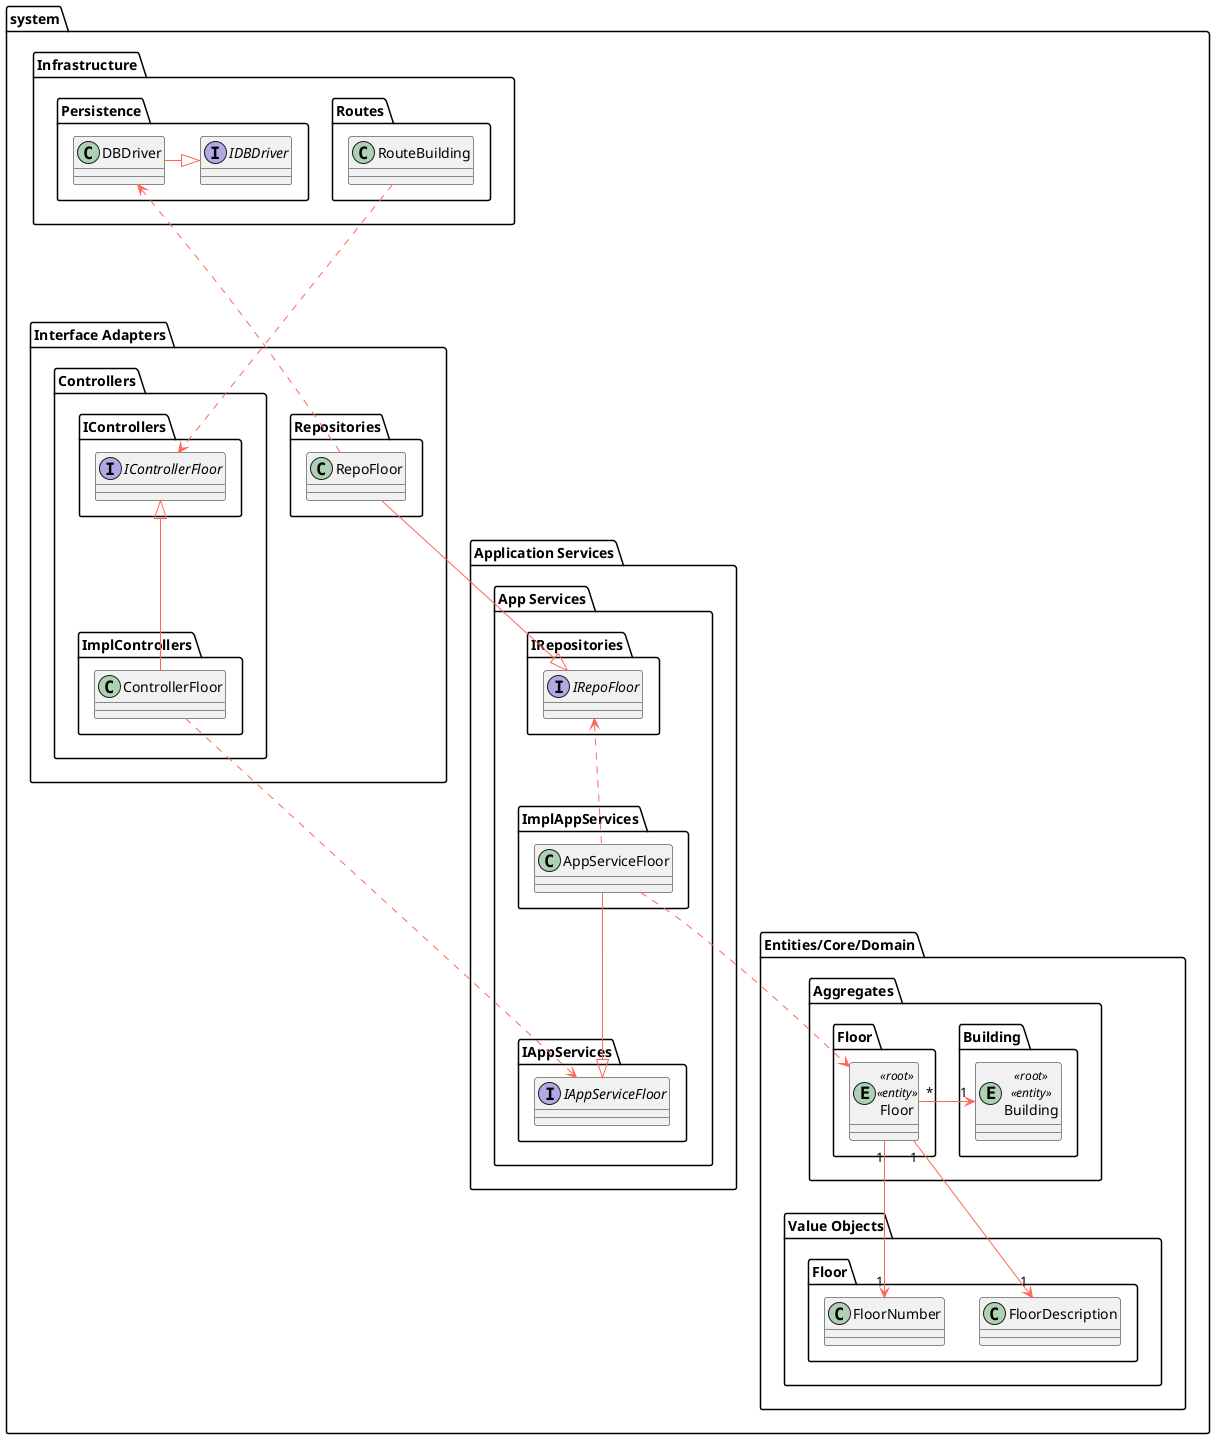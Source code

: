 @startuml

skinparam component {
    FontSize 16
    BackgroundColor<<Apache>> LightCoral
    BorderColor<<Apache>> #FF6655
    FontName Courier
    BorderColor black
    BackgroundColor DeepSkyBlue
    ArrowFontName Impact
    ArrowColor #FF6655
}

package system {
    package "Infrastructure" {
        package "Routes" {
            class RouteBuilding
        }

        package "Persistence" {
            interface IDBDriver
            class DBDriver
        }

        DBDriver -right-|> IDBDriver
    }

    package "Interface Adapters" {
        package "Controllers" {
            package "IControllers" {
                interface IControllerFloor
            }

            package "ImplControllers" {
                class ControllerFloor
            }
            ControllerFloor -up-|> IControllerFloor
        }

        package "Repositories" {

            class RepoFloor
        }


        RepoFloor .up.> DBDriver

        RouteBuilding ....> IControllerFloor
    }

    package "Application Services" {
        package "App Services" {
            package "IAppServices" {
                interface IAppServiceFloor
            }

            package "ImplAppServices" {
                class AppServiceFloor
            }

            AppServiceFloor --|> IAppServiceFloor

            package "IRepositories" {

                interface IRepoFloor
            }


            RepoFloor --|> IRepoFloor
        }

        ControllerFloor ..> IAppServiceFloor


        AppServiceFloor .up.> IRepoFloor
    }


    package "Entities/Core/Domain" {
        package "Aggregates" {
            package "Building" as a_building {
                entity Building <<root>> <<entity>>
            }

            package "Floor" as a_floor {
                entity Floor <<root>> <<entity>>
            }
        }

        package "Value Objects" {
            package "Floor" as vo_floor {
                class FloorDescription
                class FloorNumber
            }
        }

        Floor "*" -right-> "1" Building
        Floor "1" --> "1" FloorDescription
        Floor "1" --> "1" FloorNumber

        AppServiceFloor ..> Floor

        'package "Services" {
        '}
    }

}

@enduml

